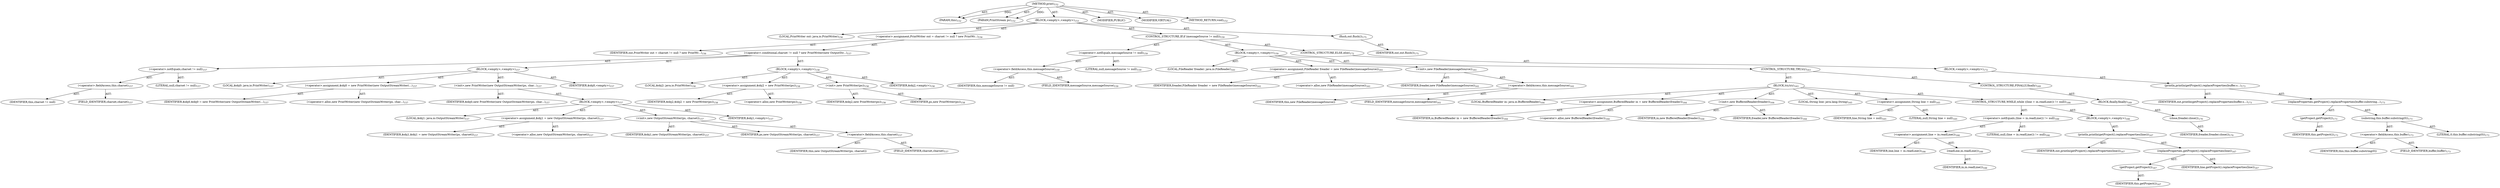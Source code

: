 digraph "print" {  
"111669149703" [label = <(METHOD,print)<SUB>152</SUB>> ]
"115964116994" [label = <(PARAM,this)<SUB>152</SUB>> ]
"115964117006" [label = <(PARAM,PrintStream ps)<SUB>152</SUB>> ]
"25769803783" [label = <(BLOCK,&lt;empty&gt;,&lt;empty&gt;)<SUB>153</SUB>> ]
"94489280512" [label = <(LOCAL,PrintWriter out: java.io.PrintWriter)<SUB>156</SUB>> ]
"30064771123" [label = <(&lt;operator&gt;.assignment,PrintWriter out = charset != null ? new PrintWr...)<SUB>156</SUB>> ]
"68719476769" [label = <(IDENTIFIER,out,PrintWriter out = charset != null ? new PrintWr...)<SUB>156</SUB>> ]
"30064771124" [label = <(&lt;operator&gt;.conditional,charset != null ? new PrintWriter(new OutputStr...)<SUB>157</SUB>> ]
"30064771125" [label = <(&lt;operator&gt;.notEquals,charset != null)<SUB>157</SUB>> ]
"30064771126" [label = <(&lt;operator&gt;.fieldAccess,this.charset)<SUB>157</SUB>> ]
"68719476770" [label = <(IDENTIFIER,this,charset != null)> ]
"55834574872" [label = <(FIELD_IDENTIFIER,charset,charset)<SUB>157</SUB>> ]
"90194313229" [label = <(LITERAL,null,charset != null)<SUB>157</SUB>> ]
"25769803784" [label = <(BLOCK,&lt;empty&gt;,&lt;empty&gt;)<SUB>157</SUB>> ]
"94489280513" [label = <(LOCAL,$obj0: java.io.PrintWriter)<SUB>157</SUB>> ]
"30064771127" [label = <(&lt;operator&gt;.assignment,$obj0 = new PrintWriter(new OutputStreamWriter(...)<SUB>157</SUB>> ]
"68719476771" [label = <(IDENTIFIER,$obj0,$obj0 = new PrintWriter(new OutputStreamWriter(...)<SUB>157</SUB>> ]
"30064771128" [label = <(&lt;operator&gt;.alloc,new PrintWriter(new OutputStreamWriter(ps, char...)<SUB>157</SUB>> ]
"30064771129" [label = <(&lt;init&gt;,new PrintWriter(new OutputStreamWriter(ps, char...)<SUB>157</SUB>> ]
"68719476772" [label = <(IDENTIFIER,$obj0,new PrintWriter(new OutputStreamWriter(ps, char...)<SUB>157</SUB>> ]
"25769803785" [label = <(BLOCK,&lt;empty&gt;,&lt;empty&gt;)<SUB>157</SUB>> ]
"94489280514" [label = <(LOCAL,$obj1: java.io.OutputStreamWriter)<SUB>157</SUB>> ]
"30064771130" [label = <(&lt;operator&gt;.assignment,$obj1 = new OutputStreamWriter(ps, charset))<SUB>157</SUB>> ]
"68719476773" [label = <(IDENTIFIER,$obj1,$obj1 = new OutputStreamWriter(ps, charset))<SUB>157</SUB>> ]
"30064771131" [label = <(&lt;operator&gt;.alloc,new OutputStreamWriter(ps, charset))<SUB>157</SUB>> ]
"30064771132" [label = <(&lt;init&gt;,new OutputStreamWriter(ps, charset))<SUB>157</SUB>> ]
"68719476774" [label = <(IDENTIFIER,$obj1,new OutputStreamWriter(ps, charset))<SUB>157</SUB>> ]
"68719476775" [label = <(IDENTIFIER,ps,new OutputStreamWriter(ps, charset))<SUB>157</SUB>> ]
"30064771133" [label = <(&lt;operator&gt;.fieldAccess,this.charset)<SUB>157</SUB>> ]
"68719476776" [label = <(IDENTIFIER,this,new OutputStreamWriter(ps, charset))> ]
"55834574873" [label = <(FIELD_IDENTIFIER,charset,charset)<SUB>157</SUB>> ]
"68719476777" [label = <(IDENTIFIER,$obj1,&lt;empty&gt;)<SUB>157</SUB>> ]
"68719476778" [label = <(IDENTIFIER,$obj0,&lt;empty&gt;)<SUB>157</SUB>> ]
"25769803786" [label = <(BLOCK,&lt;empty&gt;,&lt;empty&gt;)<SUB>158</SUB>> ]
"94489280515" [label = <(LOCAL,$obj2: java.io.PrintWriter)<SUB>158</SUB>> ]
"30064771134" [label = <(&lt;operator&gt;.assignment,$obj2 = new PrintWriter(ps))<SUB>158</SUB>> ]
"68719476779" [label = <(IDENTIFIER,$obj2,$obj2 = new PrintWriter(ps))<SUB>158</SUB>> ]
"30064771135" [label = <(&lt;operator&gt;.alloc,new PrintWriter(ps))<SUB>158</SUB>> ]
"30064771136" [label = <(&lt;init&gt;,new PrintWriter(ps))<SUB>158</SUB>> ]
"68719476780" [label = <(IDENTIFIER,$obj2,new PrintWriter(ps))<SUB>158</SUB>> ]
"68719476781" [label = <(IDENTIFIER,ps,new PrintWriter(ps))<SUB>158</SUB>> ]
"68719476782" [label = <(IDENTIFIER,$obj2,&lt;empty&gt;)<SUB>158</SUB>> ]
"47244640256" [label = <(CONTROL_STRUCTURE,IF,if (messageSource != null))<SUB>159</SUB>> ]
"30064771137" [label = <(&lt;operator&gt;.notEquals,messageSource != null)<SUB>159</SUB>> ]
"30064771138" [label = <(&lt;operator&gt;.fieldAccess,this.messageSource)<SUB>159</SUB>> ]
"68719476783" [label = <(IDENTIFIER,this,messageSource != null)> ]
"55834574874" [label = <(FIELD_IDENTIFIER,messageSource,messageSource)<SUB>159</SUB>> ]
"90194313230" [label = <(LITERAL,null,messageSource != null)<SUB>159</SUB>> ]
"25769803787" [label = <(BLOCK,&lt;empty&gt;,&lt;empty&gt;)<SUB>159</SUB>> ]
"94489280516" [label = <(LOCAL,FileReader freader: java.io.FileReader)<SUB>161</SUB>> ]
"30064771139" [label = <(&lt;operator&gt;.assignment,FileReader freader = new FileReader(messageSource))<SUB>161</SUB>> ]
"68719476784" [label = <(IDENTIFIER,freader,FileReader freader = new FileReader(messageSource))<SUB>161</SUB>> ]
"30064771140" [label = <(&lt;operator&gt;.alloc,new FileReader(messageSource))<SUB>161</SUB>> ]
"30064771141" [label = <(&lt;init&gt;,new FileReader(messageSource))<SUB>161</SUB>> ]
"68719476785" [label = <(IDENTIFIER,freader,new FileReader(messageSource))<SUB>161</SUB>> ]
"30064771142" [label = <(&lt;operator&gt;.fieldAccess,this.messageSource)<SUB>161</SUB>> ]
"68719476786" [label = <(IDENTIFIER,this,new FileReader(messageSource))> ]
"55834574875" [label = <(FIELD_IDENTIFIER,messageSource,messageSource)<SUB>161</SUB>> ]
"47244640257" [label = <(CONTROL_STRUCTURE,TRY,try)<SUB>163</SUB>> ]
"25769803788" [label = <(BLOCK,try,try)<SUB>163</SUB>> ]
"94489280517" [label = <(LOCAL,BufferedReader in: java.io.BufferedReader)<SUB>164</SUB>> ]
"30064771143" [label = <(&lt;operator&gt;.assignment,BufferedReader in = new BufferedReader(freader))<SUB>164</SUB>> ]
"68719476787" [label = <(IDENTIFIER,in,BufferedReader in = new BufferedReader(freader))<SUB>164</SUB>> ]
"30064771144" [label = <(&lt;operator&gt;.alloc,new BufferedReader(freader))<SUB>164</SUB>> ]
"30064771145" [label = <(&lt;init&gt;,new BufferedReader(freader))<SUB>164</SUB>> ]
"68719476788" [label = <(IDENTIFIER,in,new BufferedReader(freader))<SUB>164</SUB>> ]
"68719476789" [label = <(IDENTIFIER,freader,new BufferedReader(freader))<SUB>164</SUB>> ]
"94489280518" [label = <(LOCAL,String line: java.lang.String)<SUB>165</SUB>> ]
"30064771146" [label = <(&lt;operator&gt;.assignment,String line = null)<SUB>165</SUB>> ]
"68719476790" [label = <(IDENTIFIER,line,String line = null)<SUB>165</SUB>> ]
"90194313231" [label = <(LITERAL,null,String line = null)<SUB>165</SUB>> ]
"47244640258" [label = <(CONTROL_STRUCTURE,WHILE,while ((line = in.readLine()) != null))<SUB>166</SUB>> ]
"30064771147" [label = <(&lt;operator&gt;.notEquals,(line = in.readLine()) != null)<SUB>166</SUB>> ]
"30064771148" [label = <(&lt;operator&gt;.assignment,line = in.readLine())<SUB>166</SUB>> ]
"68719476791" [label = <(IDENTIFIER,line,line = in.readLine())<SUB>166</SUB>> ]
"30064771149" [label = <(readLine,in.readLine())<SUB>166</SUB>> ]
"68719476792" [label = <(IDENTIFIER,in,in.readLine())<SUB>166</SUB>> ]
"90194313232" [label = <(LITERAL,null,(line = in.readLine()) != null)<SUB>166</SUB>> ]
"25769803789" [label = <(BLOCK,&lt;empty&gt;,&lt;empty&gt;)<SUB>166</SUB>> ]
"30064771150" [label = <(println,println(getProject().replaceProperties(line)))<SUB>167</SUB>> ]
"68719476793" [label = <(IDENTIFIER,out,println(getProject().replaceProperties(line)))<SUB>167</SUB>> ]
"30064771151" [label = <(replaceProperties,getProject().replaceProperties(line))<SUB>167</SUB>> ]
"30064771152" [label = <(getProject,getProject())<SUB>167</SUB>> ]
"68719476738" [label = <(IDENTIFIER,this,getProject())<SUB>167</SUB>> ]
"68719476794" [label = <(IDENTIFIER,line,getProject().replaceProperties(line))<SUB>167</SUB>> ]
"47244640259" [label = <(CONTROL_STRUCTURE,FINALLY,finally)<SUB>169</SUB>> ]
"25769803790" [label = <(BLOCK,finally,finally)<SUB>169</SUB>> ]
"30064771153" [label = <(close,freader.close())<SUB>170</SUB>> ]
"68719476795" [label = <(IDENTIFIER,freader,freader.close())<SUB>170</SUB>> ]
"47244640260" [label = <(CONTROL_STRUCTURE,ELSE,else)<SUB>172</SUB>> ]
"25769803791" [label = <(BLOCK,&lt;empty&gt;,&lt;empty&gt;)<SUB>172</SUB>> ]
"30064771154" [label = <(println,println(getProject().replaceProperties(buffer.s...)<SUB>173</SUB>> ]
"68719476796" [label = <(IDENTIFIER,out,println(getProject().replaceProperties(buffer.s...)<SUB>173</SUB>> ]
"30064771155" [label = <(replaceProperties,getProject().replaceProperties(buffer.substring...)<SUB>173</SUB>> ]
"30064771156" [label = <(getProject,getProject())<SUB>173</SUB>> ]
"68719476739" [label = <(IDENTIFIER,this,getProject())<SUB>173</SUB>> ]
"30064771157" [label = <(substring,this.buffer.substring(0))<SUB>173</SUB>> ]
"30064771158" [label = <(&lt;operator&gt;.fieldAccess,this.buffer)<SUB>173</SUB>> ]
"68719476797" [label = <(IDENTIFIER,this,this.buffer.substring(0))> ]
"55834574876" [label = <(FIELD_IDENTIFIER,buffer,buffer)<SUB>173</SUB>> ]
"90194313233" [label = <(LITERAL,0,this.buffer.substring(0))<SUB>173</SUB>> ]
"30064771159" [label = <(flush,out.flush())<SUB>175</SUB>> ]
"68719476798" [label = <(IDENTIFIER,out,out.flush())<SUB>175</SUB>> ]
"133143986195" [label = <(MODIFIER,PUBLIC)> ]
"133143986196" [label = <(MODIFIER,VIRTUAL)> ]
"128849018887" [label = <(METHOD_RETURN,void)<SUB>152</SUB>> ]
  "111669149703" -> "115964116994"  [ label = "AST: "] 
  "111669149703" -> "115964117006"  [ label = "AST: "] 
  "111669149703" -> "25769803783"  [ label = "AST: "] 
  "111669149703" -> "133143986195"  [ label = "AST: "] 
  "111669149703" -> "133143986196"  [ label = "AST: "] 
  "111669149703" -> "128849018887"  [ label = "AST: "] 
  "25769803783" -> "94489280512"  [ label = "AST: "] 
  "25769803783" -> "30064771123"  [ label = "AST: "] 
  "25769803783" -> "47244640256"  [ label = "AST: "] 
  "25769803783" -> "30064771159"  [ label = "AST: "] 
  "30064771123" -> "68719476769"  [ label = "AST: "] 
  "30064771123" -> "30064771124"  [ label = "AST: "] 
  "30064771124" -> "30064771125"  [ label = "AST: "] 
  "30064771124" -> "25769803784"  [ label = "AST: "] 
  "30064771124" -> "25769803786"  [ label = "AST: "] 
  "30064771125" -> "30064771126"  [ label = "AST: "] 
  "30064771125" -> "90194313229"  [ label = "AST: "] 
  "30064771126" -> "68719476770"  [ label = "AST: "] 
  "30064771126" -> "55834574872"  [ label = "AST: "] 
  "25769803784" -> "94489280513"  [ label = "AST: "] 
  "25769803784" -> "30064771127"  [ label = "AST: "] 
  "25769803784" -> "30064771129"  [ label = "AST: "] 
  "25769803784" -> "68719476778"  [ label = "AST: "] 
  "30064771127" -> "68719476771"  [ label = "AST: "] 
  "30064771127" -> "30064771128"  [ label = "AST: "] 
  "30064771129" -> "68719476772"  [ label = "AST: "] 
  "30064771129" -> "25769803785"  [ label = "AST: "] 
  "25769803785" -> "94489280514"  [ label = "AST: "] 
  "25769803785" -> "30064771130"  [ label = "AST: "] 
  "25769803785" -> "30064771132"  [ label = "AST: "] 
  "25769803785" -> "68719476777"  [ label = "AST: "] 
  "30064771130" -> "68719476773"  [ label = "AST: "] 
  "30064771130" -> "30064771131"  [ label = "AST: "] 
  "30064771132" -> "68719476774"  [ label = "AST: "] 
  "30064771132" -> "68719476775"  [ label = "AST: "] 
  "30064771132" -> "30064771133"  [ label = "AST: "] 
  "30064771133" -> "68719476776"  [ label = "AST: "] 
  "30064771133" -> "55834574873"  [ label = "AST: "] 
  "25769803786" -> "94489280515"  [ label = "AST: "] 
  "25769803786" -> "30064771134"  [ label = "AST: "] 
  "25769803786" -> "30064771136"  [ label = "AST: "] 
  "25769803786" -> "68719476782"  [ label = "AST: "] 
  "30064771134" -> "68719476779"  [ label = "AST: "] 
  "30064771134" -> "30064771135"  [ label = "AST: "] 
  "30064771136" -> "68719476780"  [ label = "AST: "] 
  "30064771136" -> "68719476781"  [ label = "AST: "] 
  "47244640256" -> "30064771137"  [ label = "AST: "] 
  "47244640256" -> "25769803787"  [ label = "AST: "] 
  "47244640256" -> "47244640260"  [ label = "AST: "] 
  "30064771137" -> "30064771138"  [ label = "AST: "] 
  "30064771137" -> "90194313230"  [ label = "AST: "] 
  "30064771138" -> "68719476783"  [ label = "AST: "] 
  "30064771138" -> "55834574874"  [ label = "AST: "] 
  "25769803787" -> "94489280516"  [ label = "AST: "] 
  "25769803787" -> "30064771139"  [ label = "AST: "] 
  "25769803787" -> "30064771141"  [ label = "AST: "] 
  "25769803787" -> "47244640257"  [ label = "AST: "] 
  "30064771139" -> "68719476784"  [ label = "AST: "] 
  "30064771139" -> "30064771140"  [ label = "AST: "] 
  "30064771141" -> "68719476785"  [ label = "AST: "] 
  "30064771141" -> "30064771142"  [ label = "AST: "] 
  "30064771142" -> "68719476786"  [ label = "AST: "] 
  "30064771142" -> "55834574875"  [ label = "AST: "] 
  "47244640257" -> "25769803788"  [ label = "AST: "] 
  "47244640257" -> "47244640259"  [ label = "AST: "] 
  "25769803788" -> "94489280517"  [ label = "AST: "] 
  "25769803788" -> "30064771143"  [ label = "AST: "] 
  "25769803788" -> "30064771145"  [ label = "AST: "] 
  "25769803788" -> "94489280518"  [ label = "AST: "] 
  "25769803788" -> "30064771146"  [ label = "AST: "] 
  "25769803788" -> "47244640258"  [ label = "AST: "] 
  "30064771143" -> "68719476787"  [ label = "AST: "] 
  "30064771143" -> "30064771144"  [ label = "AST: "] 
  "30064771145" -> "68719476788"  [ label = "AST: "] 
  "30064771145" -> "68719476789"  [ label = "AST: "] 
  "30064771146" -> "68719476790"  [ label = "AST: "] 
  "30064771146" -> "90194313231"  [ label = "AST: "] 
  "47244640258" -> "30064771147"  [ label = "AST: "] 
  "47244640258" -> "25769803789"  [ label = "AST: "] 
  "30064771147" -> "30064771148"  [ label = "AST: "] 
  "30064771147" -> "90194313232"  [ label = "AST: "] 
  "30064771148" -> "68719476791"  [ label = "AST: "] 
  "30064771148" -> "30064771149"  [ label = "AST: "] 
  "30064771149" -> "68719476792"  [ label = "AST: "] 
  "25769803789" -> "30064771150"  [ label = "AST: "] 
  "30064771150" -> "68719476793"  [ label = "AST: "] 
  "30064771150" -> "30064771151"  [ label = "AST: "] 
  "30064771151" -> "30064771152"  [ label = "AST: "] 
  "30064771151" -> "68719476794"  [ label = "AST: "] 
  "30064771152" -> "68719476738"  [ label = "AST: "] 
  "47244640259" -> "25769803790"  [ label = "AST: "] 
  "25769803790" -> "30064771153"  [ label = "AST: "] 
  "30064771153" -> "68719476795"  [ label = "AST: "] 
  "47244640260" -> "25769803791"  [ label = "AST: "] 
  "25769803791" -> "30064771154"  [ label = "AST: "] 
  "30064771154" -> "68719476796"  [ label = "AST: "] 
  "30064771154" -> "30064771155"  [ label = "AST: "] 
  "30064771155" -> "30064771156"  [ label = "AST: "] 
  "30064771155" -> "30064771157"  [ label = "AST: "] 
  "30064771156" -> "68719476739"  [ label = "AST: "] 
  "30064771157" -> "30064771158"  [ label = "AST: "] 
  "30064771157" -> "90194313233"  [ label = "AST: "] 
  "30064771158" -> "68719476797"  [ label = "AST: "] 
  "30064771158" -> "55834574876"  [ label = "AST: "] 
  "30064771159" -> "68719476798"  [ label = "AST: "] 
  "111669149703" -> "115964116994"  [ label = "DDG: "] 
  "111669149703" -> "115964117006"  [ label = "DDG: "] 
}
